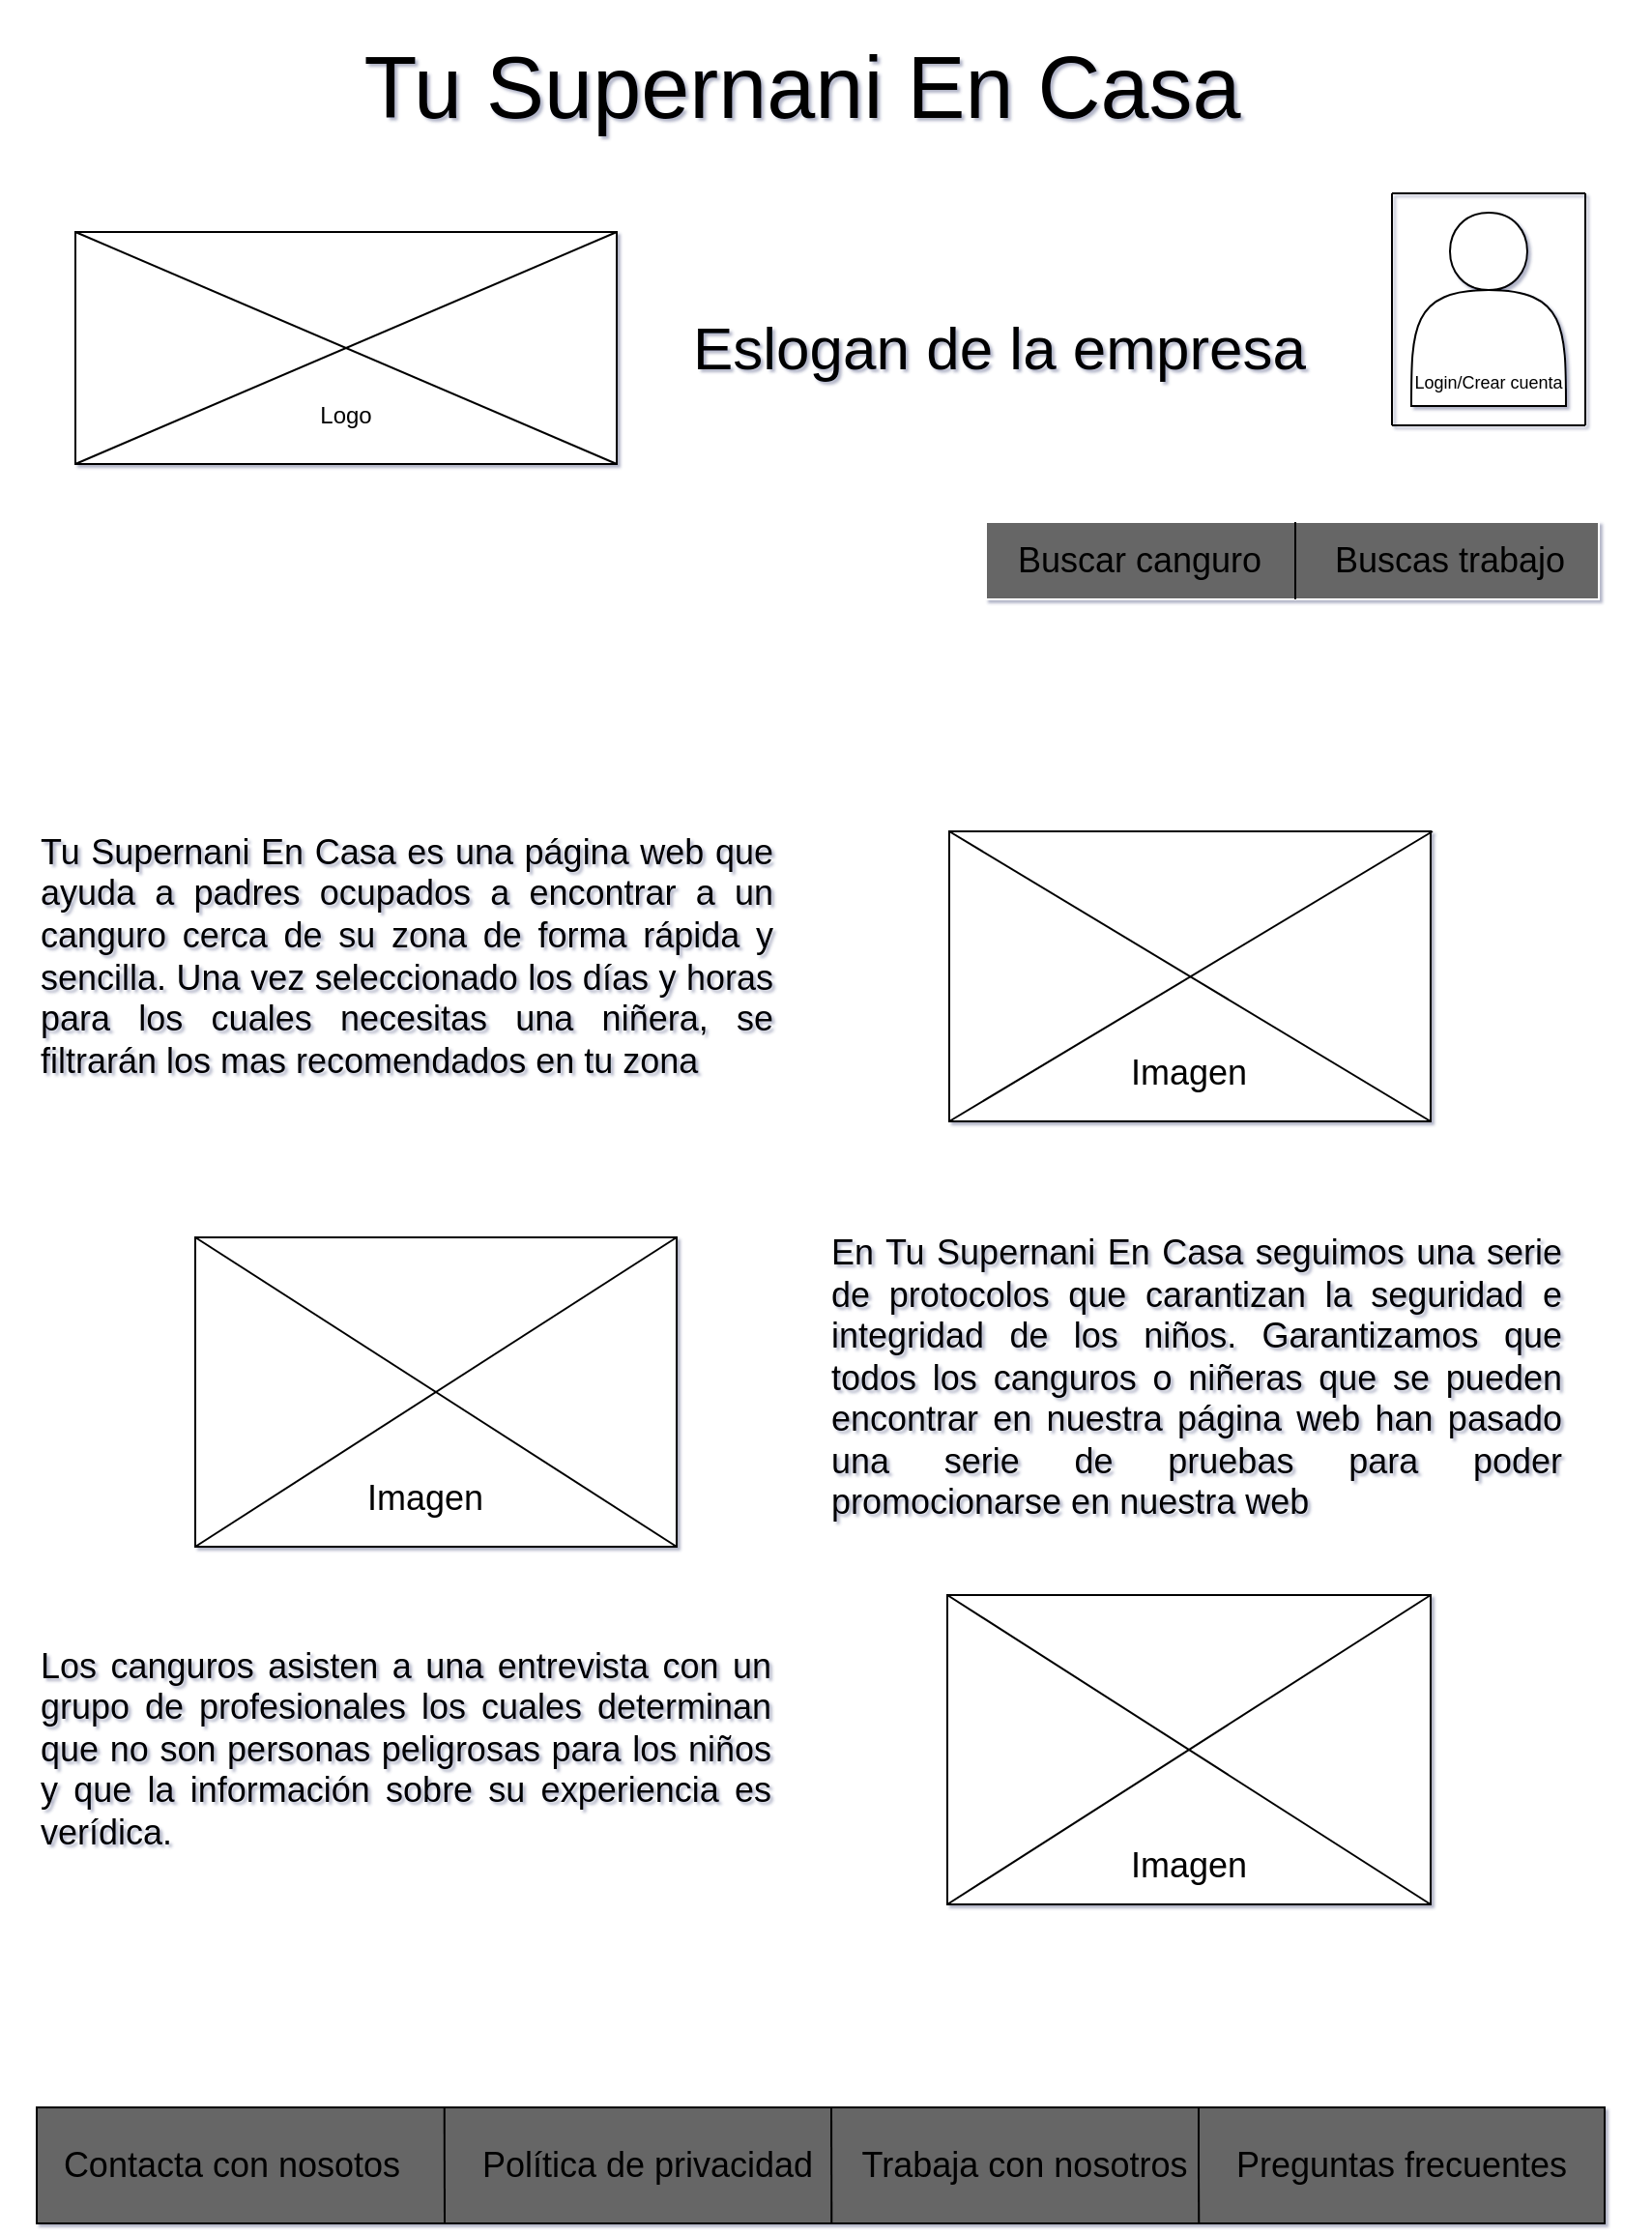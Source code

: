 <mxfile version="20.3.6" type="device" pages="2"><diagram id="v6ShTXG35zJ-u-gIJnSr" name="Página-1"><mxGraphModel dx="868" dy="482" grid="1" gridSize="10" guides="1" tooltips="1" connect="1" arrows="1" fold="1" page="1" pageScale="1" pageWidth="827" pageHeight="1169" background="#FFFFFF" math="0" shadow="1"><root><mxCell id="0"/><mxCell id="1" parent="0"/><mxCell id="N5wxSfH7SDiK28nS5StH-1" value="" style="rounded=0;whiteSpace=wrap;html=1;" parent="1" vertex="1"><mxGeometry x="39" y="130" width="280" height="120" as="geometry"/></mxCell><mxCell id="N5wxSfH7SDiK28nS5StH-2" value="" style="endArrow=none;html=1;rounded=0;entryX=1;entryY=0;entryDx=0;entryDy=0;exitX=0;exitY=1;exitDx=0;exitDy=0;" parent="1" source="N5wxSfH7SDiK28nS5StH-1" target="N5wxSfH7SDiK28nS5StH-1" edge="1"><mxGeometry width="50" height="50" relative="1" as="geometry"><mxPoint x="363" y="330" as="sourcePoint"/><mxPoint x="413" y="280" as="targetPoint"/><Array as="points"/></mxGeometry></mxCell><mxCell id="N5wxSfH7SDiK28nS5StH-3" value="" style="endArrow=none;html=1;rounded=0;exitX=0;exitY=0;exitDx=0;exitDy=0;entryX=1;entryY=1;entryDx=0;entryDy=0;" parent="1" source="N5wxSfH7SDiK28nS5StH-1" target="N5wxSfH7SDiK28nS5StH-1" edge="1"><mxGeometry width="50" height="50" relative="1" as="geometry"><mxPoint x="389" y="330" as="sourcePoint"/><mxPoint x="439" y="280" as="targetPoint"/></mxGeometry></mxCell><mxCell id="N5wxSfH7SDiK28nS5StH-4" value="&lt;font style=&quot;vertical-align: inherit;&quot;&gt;&lt;font style=&quot;vertical-align: inherit;&quot;&gt;Logo&lt;/font&gt;&lt;/font&gt;" style="text;html=1;strokeColor=none;fillColor=none;align=center;verticalAlign=middle;whiteSpace=wrap;rounded=0;" parent="1" vertex="1"><mxGeometry x="149" y="210" width="60" height="30" as="geometry"/></mxCell><mxCell id="N5wxSfH7SDiK28nS5StH-5" value="&lt;h2 style=&quot;text-align: justify; font-size: 31px;&quot;&gt;&lt;span style=&quot;font-weight: normal;&quot;&gt;Eslogan de la empresa&lt;/span&gt;&lt;/h2&gt;" style="text;html=1;strokeColor=none;fillColor=none;align=center;verticalAlign=middle;whiteSpace=wrap;rounded=0;" parent="1" vertex="1"><mxGeometry x="329" y="150" width="376" height="80" as="geometry"/></mxCell><mxCell id="N5wxSfH7SDiK28nS5StH-6" value="" style="shape=actor;whiteSpace=wrap;html=1;fontSize=31;" parent="1" vertex="1"><mxGeometry x="730" y="120" width="80" height="100" as="geometry"/></mxCell><mxCell id="N5wxSfH7SDiK28nS5StH-12" value="" style="rounded=0;whiteSpace=wrap;html=1;fontSize=18;" parent="1" vertex="1"><mxGeometry x="101" y="650" width="249" height="160" as="geometry"/></mxCell><mxCell id="N5wxSfH7SDiK28nS5StH-13" value="&lt;div style=&quot;text-align: justify;&quot;&gt;En Tu Supernani En Casa seguimos una serie de protocolos que carantizan la seguridad e integridad de los niños.&amp;nbsp;&lt;span style=&quot;background-color: initial;&quot;&gt;Garantizamos que todos los canguros o niñeras que se pueden encontrar en nuestra página web han pasado una serie de pruebas para poder promocionarse en nuestra web&lt;/span&gt;&lt;/div&gt;" style="text;html=1;strokeColor=none;fillColor=none;align=right;verticalAlign=middle;whiteSpace=wrap;rounded=0;fontSize=18;" parent="1" vertex="1"><mxGeometry x="430" y="655" width="380" height="135" as="geometry"/></mxCell><mxCell id="N5wxSfH7SDiK28nS5StH-15" value="" style="endArrow=none;html=1;rounded=0;fontSize=18;exitX=0;exitY=1;exitDx=0;exitDy=0;entryX=1;entryY=0;entryDx=0;entryDy=0;" parent="1" source="N5wxSfH7SDiK28nS5StH-12" target="N5wxSfH7SDiK28nS5StH-12" edge="1"><mxGeometry width="50" height="50" relative="1" as="geometry"><mxPoint x="390" y="770" as="sourcePoint"/><mxPoint x="440" y="720" as="targetPoint"/></mxGeometry></mxCell><mxCell id="N5wxSfH7SDiK28nS5StH-16" value="" style="endArrow=none;html=1;rounded=0;fontSize=18;entryX=0;entryY=0;entryDx=0;entryDy=0;exitX=1;exitY=1;exitDx=0;exitDy=0;" parent="1" source="N5wxSfH7SDiK28nS5StH-12" target="N5wxSfH7SDiK28nS5StH-12" edge="1"><mxGeometry width="50" height="50" relative="1" as="geometry"><mxPoint x="390" y="770" as="sourcePoint"/><mxPoint x="440" y="720" as="targetPoint"/></mxGeometry></mxCell><mxCell id="N5wxSfH7SDiK28nS5StH-17" value="Imagen" style="text;html=1;strokeColor=none;fillColor=none;align=center;verticalAlign=middle;whiteSpace=wrap;rounded=0;fontSize=18;" parent="1" vertex="1"><mxGeometry x="190" y="770" width="60" height="30" as="geometry"/></mxCell><mxCell id="N5wxSfH7SDiK28nS5StH-18" value="&lt;div style=&quot;text-align: justify;&quot;&gt;Los canguros asisten a una entrevista con un grupo de profesionales los cuales determinan que no son personas peligrosas para los niños y que la información sobre su experiencia es verídica.&lt;/div&gt;" style="text;html=1;strokeColor=none;fillColor=none;align=center;verticalAlign=middle;whiteSpace=wrap;rounded=0;fontSize=18;" parent="1" vertex="1"><mxGeometry x="20" y="840" width="380" height="150" as="geometry"/></mxCell><mxCell id="N5wxSfH7SDiK28nS5StH-19" value="" style="rounded=0;whiteSpace=wrap;html=1;fontSize=18;" parent="1" vertex="1"><mxGeometry x="490" y="835" width="250" height="160" as="geometry"/></mxCell><mxCell id="N5wxSfH7SDiK28nS5StH-20" value="" style="endArrow=none;html=1;rounded=0;fontSize=18;entryX=1;entryY=0;entryDx=0;entryDy=0;exitX=0;exitY=1;exitDx=0;exitDy=0;" parent="1" source="N5wxSfH7SDiK28nS5StH-19" target="N5wxSfH7SDiK28nS5StH-19" edge="1"><mxGeometry width="50" height="50" relative="1" as="geometry"><mxPoint x="390" y="910" as="sourcePoint"/><mxPoint x="440" y="860" as="targetPoint"/></mxGeometry></mxCell><mxCell id="N5wxSfH7SDiK28nS5StH-21" value="" style="endArrow=none;html=1;rounded=0;fontSize=18;entryX=0;entryY=0;entryDx=0;entryDy=0;exitX=1;exitY=1;exitDx=0;exitDy=0;" parent="1" source="N5wxSfH7SDiK28nS5StH-19" target="N5wxSfH7SDiK28nS5StH-19" edge="1"><mxGeometry width="50" height="50" relative="1" as="geometry"><mxPoint x="390" y="910" as="sourcePoint"/><mxPoint x="440" y="860" as="targetPoint"/></mxGeometry></mxCell><mxCell id="N5wxSfH7SDiK28nS5StH-22" value="Imagen" style="text;html=1;strokeColor=none;fillColor=none;align=center;verticalAlign=middle;whiteSpace=wrap;rounded=0;fontSize=18;" parent="1" vertex="1"><mxGeometry x="585" y="960" width="60" height="30" as="geometry"/></mxCell><mxCell id="N5wxSfH7SDiK28nS5StH-23" value="&lt;div style=&quot;text-align: justify;&quot;&gt;&lt;span style=&quot;background-color: initial;&quot;&gt;&lt;font style=&quot;font-size: 45px;&quot;&gt;Tu Supernani En Casa&lt;/font&gt;&lt;/span&gt;&lt;/div&gt;" style="text;html=1;strokeColor=none;fillColor=none;align=center;verticalAlign=middle;whiteSpace=wrap;rounded=0;fontSize=18;" parent="1" vertex="1"><mxGeometry x="125" y="10" width="580" height="90" as="geometry"/></mxCell><mxCell id="N5wxSfH7SDiK28nS5StH-24" value="&lt;div style=&quot;text-align: justify;&quot;&gt;&lt;span style=&quot;background-color: initial;&quot;&gt;&lt;font style=&quot;font-size: 9px;&quot;&gt;Login/Crear cuenta&lt;/font&gt;&lt;/span&gt;&lt;/div&gt;" style="text;html=1;strokeColor=none;fillColor=none;align=center;verticalAlign=middle;whiteSpace=wrap;rounded=0;fontSize=45;" parent="1" vertex="1"><mxGeometry x="690" y="180" width="160" height="30" as="geometry"/></mxCell><mxCell id="N5wxSfH7SDiK28nS5StH-27" value="" style="endArrow=none;html=1;rounded=0;fontSize=9;" parent="1" edge="1"><mxGeometry width="50" height="50" relative="1" as="geometry"><mxPoint x="720" y="230" as="sourcePoint"/><mxPoint x="720" y="110" as="targetPoint"/></mxGeometry></mxCell><mxCell id="N5wxSfH7SDiK28nS5StH-28" value="" style="endArrow=none;html=1;rounded=0;fontSize=9;" parent="1" edge="1"><mxGeometry width="50" height="50" relative="1" as="geometry"><mxPoint x="820" y="110" as="sourcePoint"/><mxPoint x="820" y="230" as="targetPoint"/></mxGeometry></mxCell><mxCell id="N5wxSfH7SDiK28nS5StH-29" value="" style="endArrow=none;html=1;rounded=0;fontSize=9;" parent="1" edge="1"><mxGeometry width="50" height="50" relative="1" as="geometry"><mxPoint x="820" y="110" as="sourcePoint"/><mxPoint x="720" y="110" as="targetPoint"/></mxGeometry></mxCell><mxCell id="N5wxSfH7SDiK28nS5StH-30" value="" style="endArrow=none;html=1;rounded=0;fontSize=9;" parent="1" edge="1"><mxGeometry width="50" height="50" relative="1" as="geometry"><mxPoint x="820" y="230" as="sourcePoint"/><mxPoint x="720" y="230" as="targetPoint"/></mxGeometry></mxCell><mxCell id="N5wxSfH7SDiK28nS5StH-31" value="" style="rounded=0;whiteSpace=wrap;html=1;fontSize=18;" parent="1" vertex="1"><mxGeometry x="491" y="440" width="249" height="150" as="geometry"/></mxCell><mxCell id="N5wxSfH7SDiK28nS5StH-33" value="" style="endArrow=none;html=1;rounded=0;fontSize=9;exitX=0;exitY=1;exitDx=0;exitDy=0;" parent="1" source="N5wxSfH7SDiK28nS5StH-31" edge="1"><mxGeometry width="50" height="50" relative="1" as="geometry"><mxPoint x="391" y="670" as="sourcePoint"/><mxPoint x="741" y="440" as="targetPoint"/></mxGeometry></mxCell><mxCell id="N5wxSfH7SDiK28nS5StH-34" value="" style="endArrow=none;html=1;rounded=0;fontSize=9;entryX=0;entryY=0;entryDx=0;entryDy=0;exitX=1;exitY=1;exitDx=0;exitDy=0;" parent="1" source="N5wxSfH7SDiK28nS5StH-31" target="N5wxSfH7SDiK28nS5StH-31" edge="1"><mxGeometry width="50" height="50" relative="1" as="geometry"><mxPoint x="391" y="670" as="sourcePoint"/><mxPoint x="441" y="620" as="targetPoint"/></mxGeometry></mxCell><mxCell id="N5wxSfH7SDiK28nS5StH-35" value="&lt;font style=&quot;font-size: 18px;&quot;&gt;Imagen&lt;/font&gt;" style="text;html=1;strokeColor=none;fillColor=none;align=center;verticalAlign=middle;whiteSpace=wrap;rounded=0;fontSize=9;" parent="1" vertex="1"><mxGeometry x="585" y="550" width="60" height="30" as="geometry"/></mxCell><mxCell id="N5wxSfH7SDiK28nS5StH-36" value="&lt;div style=&quot;text-align: justify;&quot;&gt;&lt;span style=&quot;background-color: initial;&quot;&gt;Tu Supernani En Casa es una página web que ayuda a padres ocupados a encontrar a un canguro cerca de su zona de forma rápida y sencilla. Una vez seleccionado los días y horas para los cuales necesitas una niñera, se filtrarán los mas recomendados en tu zona&lt;/span&gt;&lt;/div&gt;" style="text;html=1;strokeColor=none;fillColor=none;align=center;verticalAlign=middle;whiteSpace=wrap;rounded=0;fontSize=18;" parent="1" vertex="1"><mxGeometry x="20" y="380" width="381" height="250" as="geometry"/></mxCell><mxCell id="N5wxSfH7SDiK28nS5StH-37" value="" style="rounded=0;whiteSpace=wrap;html=1;fontSize=18;fillStyle=auto;fillColor=#666666;" parent="1" vertex="1"><mxGeometry x="19" y="1100" width="811" height="60" as="geometry"/></mxCell><mxCell id="N5wxSfH7SDiK28nS5StH-38" value="Contacta con nosotos" style="text;html=1;strokeColor=none;fillColor=none;align=center;verticalAlign=middle;whiteSpace=wrap;rounded=0;fillStyle=auto;fontSize=18;" parent="1" vertex="1"><mxGeometry y="1115" width="240" height="30" as="geometry"/></mxCell><mxCell id="N5wxSfH7SDiK28nS5StH-39" value="Política de privacidad" style="text;html=1;strokeColor=none;fillColor=none;align=center;verticalAlign=middle;whiteSpace=wrap;rounded=0;fillStyle=auto;fontSize=18;" parent="1" vertex="1"><mxGeometry x="230" y="1115" width="210" height="30" as="geometry"/></mxCell><mxCell id="N5wxSfH7SDiK28nS5StH-40" value="" style="endArrow=none;html=1;rounded=0;fontSize=18;entryX=0.26;entryY=0;entryDx=0;entryDy=0;entryPerimeter=0;" parent="1" target="N5wxSfH7SDiK28nS5StH-37" edge="1"><mxGeometry width="50" height="50" relative="1" as="geometry"><mxPoint x="230" y="1160" as="sourcePoint"/><mxPoint x="440" y="1070" as="targetPoint"/></mxGeometry></mxCell><mxCell id="N5wxSfH7SDiK28nS5StH-42" value="" style="endArrow=none;html=1;rounded=0;fontSize=18;entryX=0.26;entryY=0;entryDx=0;entryDy=0;entryPerimeter=0;" parent="1" edge="1"><mxGeometry width="50" height="50" relative="1" as="geometry"><mxPoint x="430.14" y="1160" as="sourcePoint"/><mxPoint x="430.0" y="1100" as="targetPoint"/></mxGeometry></mxCell><mxCell id="N5wxSfH7SDiK28nS5StH-43" value="Trabaja con nosotros" style="text;html=1;strokeColor=none;fillColor=none;align=center;verticalAlign=middle;whiteSpace=wrap;rounded=0;fillStyle=auto;fontSize=18;" parent="1" vertex="1"><mxGeometry x="430" y="1115" width="200" height="30" as="geometry"/></mxCell><mxCell id="N5wxSfH7SDiK28nS5StH-45" value="" style="endArrow=none;html=1;rounded=0;fontSize=18;entryX=0.26;entryY=0;entryDx=0;entryDy=0;entryPerimeter=0;" parent="1" edge="1"><mxGeometry width="50" height="50" relative="1" as="geometry"><mxPoint x="620.14" y="1160" as="sourcePoint"/><mxPoint x="620" y="1100" as="targetPoint"/><Array as="points"><mxPoint x="620" y="1130"/></Array></mxGeometry></mxCell><mxCell id="N5wxSfH7SDiK28nS5StH-47" value="Preguntas frecuentes" style="text;html=1;strokeColor=none;fillColor=none;align=center;verticalAlign=middle;whiteSpace=wrap;rounded=0;fillStyle=auto;fontSize=18;" parent="1" vertex="1"><mxGeometry x="620" y="1115" width="210" height="30" as="geometry"/></mxCell><mxCell id="N5wxSfH7SDiK28nS5StH-48" value="" style="rounded=0;whiteSpace=wrap;html=1;fillStyle=auto;fontSize=18;fillColor=#666666;strokeColor=#FFFFFF;" parent="1" vertex="1"><mxGeometry x="510" y="280" width="317" height="40" as="geometry"/></mxCell><mxCell id="N5wxSfH7SDiK28nS5StH-49" value="Buscar canguro" style="text;html=1;strokeColor=none;fillColor=none;align=center;verticalAlign=middle;whiteSpace=wrap;rounded=0;fillStyle=auto;fontSize=18;" parent="1" vertex="1"><mxGeometry x="510" y="285" width="159" height="30" as="geometry"/></mxCell><mxCell id="N5wxSfH7SDiK28nS5StH-50" value="Buscas trabajo" style="text;html=1;strokeColor=none;fillColor=none;align=center;verticalAlign=middle;whiteSpace=wrap;rounded=0;fillStyle=auto;fontSize=18;" parent="1" vertex="1"><mxGeometry x="660" y="285" width="180" height="30" as="geometry"/></mxCell><mxCell id="N5wxSfH7SDiK28nS5StH-51" value="" style="endArrow=none;html=1;rounded=0;fontSize=18;entryX=0.26;entryY=0;entryDx=0;entryDy=0;entryPerimeter=0;" parent="1" edge="1"><mxGeometry width="50" height="50" relative="1" as="geometry"><mxPoint x="670" y="320" as="sourcePoint"/><mxPoint x="670.0" y="280" as="targetPoint"/></mxGeometry></mxCell></root></mxGraphModel></diagram><diagram id="NtxBg1V7BI-oMBbUBqCA" name="Página-2"><mxGraphModel dx="868" dy="482" grid="1" gridSize="10" guides="1" tooltips="1" connect="1" arrows="1" fold="1" page="1" pageScale="1" pageWidth="827" pageHeight="1169" math="0" shadow="0"><root><mxCell id="0"/><mxCell id="1" parent="0"/><mxCell id="2XNUPJVEaw4lb4UGPWom-1" value="" style="shape=actor;whiteSpace=wrap;html=1;fillStyle=auto;strokeColor=#FFFFFF;fontSize=18;fillColor=#666666;" parent="1" vertex="1"><mxGeometry x="40" y="40" width="120" height="120" as="geometry"/></mxCell><mxCell id="2XNUPJVEaw4lb4UGPWom-2" value="&lt;div style=&quot;text-align: justify;&quot;&gt;&lt;span style=&quot;background-color: initial;&quot;&gt;Nombre y apellidos:.......................................................&amp;nbsp;&lt;/span&gt;&lt;/div&gt;" style="text;html=1;strokeColor=none;fillColor=none;align=center;verticalAlign=middle;whiteSpace=wrap;rounded=0;fillStyle=auto;fontSize=18;" parent="1" vertex="1"><mxGeometry x="200" y="30" width="450" height="30" as="geometry"/></mxCell><mxCell id="2XNUPJVEaw4lb4UGPWom-3" value="ID usuario" style="text;html=1;strokeColor=none;fillColor=none;align=center;verticalAlign=middle;whiteSpace=wrap;rounded=0;fillStyle=auto;fontSize=18;" parent="1" vertex="1"><mxGeometry x="40" y="165" width="120" height="30" as="geometry"/></mxCell><mxCell id="2XNUPJVEaw4lb4UGPWom-4" value="NºNiños:...................." style="text;html=1;strokeColor=none;fillColor=none;align=center;verticalAlign=middle;whiteSpace=wrap;rounded=0;fillStyle=auto;fontSize=18;" parent="1" vertex="1"><mxGeometry x="200" y="60" width="180" height="30" as="geometry"/></mxCell><mxCell id="2XNUPJVEaw4lb4UGPWom-9" value="" style="rounded=0;whiteSpace=wrap;html=1;fillStyle=auto;strokeColor=#FFFFFF;fontSize=18;fillColor=#666666;" parent="1" vertex="1"><mxGeometry x="680" y="40" width="120" height="60" as="geometry"/></mxCell><mxCell id="2XNUPJVEaw4lb4UGPWom-10" value="Agregar Niño" style="text;html=1;strokeColor=none;fillColor=none;align=center;verticalAlign=middle;whiteSpace=wrap;rounded=0;fillStyle=auto;fontSize=18;" parent="1" vertex="1"><mxGeometry x="680" y="55" width="120" height="30" as="geometry"/></mxCell><mxCell id="2XNUPJVEaw4lb4UGPWom-12" value="" style="rounded=0;whiteSpace=wrap;html=1;fillStyle=auto;strokeColor=#d6b656;fontSize=18;fillColor=#fff2cc;" parent="1" vertex="1"><mxGeometry x="390" y="195" width="220" height="40" as="geometry"/></mxCell><mxCell id="2XNUPJVEaw4lb4UGPWom-18" style="edgeStyle=orthogonalEdgeStyle;rounded=0;orthogonalLoop=1;jettySize=auto;html=1;exitX=0.5;exitY=1;exitDx=0;exitDy=0;entryX=0.5;entryY=0;entryDx=0;entryDy=0;fontSize=18;" parent="1" source="2XNUPJVEaw4lb4UGPWom-13" target="2XNUPJVEaw4lb4UGPWom-17" edge="1"><mxGeometry relative="1" as="geometry"/></mxCell><mxCell id="2XNUPJVEaw4lb4UGPWom-13" value="Paula&amp;nbsp; &amp;nbsp; &amp;nbsp; &amp;nbsp; &amp;nbsp; &amp;nbsp; &amp;nbsp; &amp;nbsp; &amp;nbsp; &amp;nbsp; &amp;nbsp; &amp;nbsp; &amp;nbsp; &amp;nbsp; &amp;nbsp; v" style="text;html=1;strokeColor=none;fillColor=none;align=center;verticalAlign=middle;whiteSpace=wrap;rounded=0;fillStyle=auto;fontSize=18;" parent="1" vertex="1"><mxGeometry x="390" y="200" width="220" height="30" as="geometry"/></mxCell><mxCell id="2XNUPJVEaw4lb4UGPWom-15" value="" style="rounded=0;whiteSpace=wrap;html=1;fillStyle=hatch;strokeColor=#000000;fontSize=18;fillColor=none;" parent="1" vertex="1"><mxGeometry x="580" y="195" width="30" height="40" as="geometry"/></mxCell><mxCell id="2XNUPJVEaw4lb4UGPWom-16" value="" style="rounded=0;whiteSpace=wrap;html=1;fillStyle=auto;strokeColor=#d6b656;fontSize=18;fillColor=#fff2cc;" parent="1" vertex="1"><mxGeometry x="390" y="235" width="220" height="185" as="geometry"/></mxCell><mxCell id="2XNUPJVEaw4lb4UGPWom-17" value="Nombre: Paula Rodriguez" style="text;html=1;strokeColor=none;fillColor=none;align=center;verticalAlign=middle;whiteSpace=wrap;rounded=0;fillStyle=auto;fontSize=18;" parent="1" vertex="1"><mxGeometry x="390" y="235" width="220" height="30" as="geometry"/></mxCell><mxCell id="2XNUPJVEaw4lb4UGPWom-19" value="" style="endArrow=none;html=1;rounded=0;fontSize=18;exitX=0;exitY=1;exitDx=0;exitDy=0;entryX=1;entryY=1;entryDx=0;entryDy=0;" parent="1" source="2XNUPJVEaw4lb4UGPWom-17" target="2XNUPJVEaw4lb4UGPWom-17" edge="1"><mxGeometry width="50" height="50" relative="1" as="geometry"><mxPoint x="580" y="285" as="sourcePoint"/><mxPoint x="630" y="235" as="targetPoint"/></mxGeometry></mxCell><mxCell id="2XNUPJVEaw4lb4UGPWom-20" value="&lt;div style=&quot;text-align: justify;&quot;&gt;&lt;span style=&quot;background-color: initial;&quot;&gt;Edad: 6 años&lt;/span&gt;&lt;/div&gt;" style="text;html=1;strokeColor=none;fillColor=none;align=center;verticalAlign=middle;whiteSpace=wrap;rounded=0;fillStyle=auto;fontSize=18;" parent="1" vertex="1"><mxGeometry x="390" y="265" width="120" height="30" as="geometry"/></mxCell><mxCell id="2XNUPJVEaw4lb4UGPWom-21" value="" style="endArrow=none;html=1;rounded=0;fontSize=18;exitX=0;exitY=1;exitDx=0;exitDy=0;entryX=1;entryY=1;entryDx=0;entryDy=0;" parent="1" edge="1"><mxGeometry width="50" height="50" relative="1" as="geometry"><mxPoint x="390" y="295" as="sourcePoint"/><mxPoint x="610" y="295" as="targetPoint"/></mxGeometry></mxCell><mxCell id="2XNUPJVEaw4lb4UGPWom-22" value="Padece enfermedad: No" style="text;html=1;strokeColor=none;fillColor=none;align=center;verticalAlign=middle;whiteSpace=wrap;rounded=0;fillStyle=auto;fontSize=18;" parent="1" vertex="1"><mxGeometry x="390" y="295" width="210" height="30" as="geometry"/></mxCell><mxCell id="2XNUPJVEaw4lb4UGPWom-23" value="" style="endArrow=none;html=1;rounded=0;fontSize=18;exitX=0;exitY=1;exitDx=0;exitDy=0;entryX=1;entryY=1;entryDx=0;entryDy=0;" parent="1" edge="1"><mxGeometry width="50" height="50" relative="1" as="geometry"><mxPoint x="390" y="325" as="sourcePoint"/><mxPoint x="610" y="325" as="targetPoint"/></mxGeometry></mxCell><mxCell id="2XNUPJVEaw4lb4UGPWom-24" value="Alergias/Intolerancias: Si&amp;nbsp;" style="text;html=1;strokeColor=none;fillColor=none;align=center;verticalAlign=middle;whiteSpace=wrap;rounded=0;fillStyle=auto;fontSize=18;" parent="1" vertex="1"><mxGeometry x="390" y="325" width="220" height="30" as="geometry"/></mxCell><mxCell id="2XNUPJVEaw4lb4UGPWom-25" value="" style="endArrow=none;html=1;rounded=0;fontSize=18;exitX=0;exitY=1;exitDx=0;exitDy=0;entryX=1;entryY=1;entryDx=0;entryDy=0;" parent="1" edge="1"><mxGeometry width="50" height="50" relative="1" as="geometry"><mxPoint x="390" y="355" as="sourcePoint"/><mxPoint x="610" y="355" as="targetPoint"/></mxGeometry></mxCell><mxCell id="2XNUPJVEaw4lb4UGPWom-26" value="Historial médico: https......." style="text;html=1;strokeColor=none;fillColor=none;align=center;verticalAlign=middle;whiteSpace=wrap;rounded=0;fillStyle=auto;fontSize=18;" parent="1" vertex="1"><mxGeometry x="390" y="355" width="220" height="25" as="geometry"/></mxCell><mxCell id="2XNUPJVEaw4lb4UGPWom-27" value="Lactosa" style="rounded=0;whiteSpace=wrap;html=1;fillStyle=auto;strokeColor=#d6b656;fontSize=18;fillColor=#fff2cc;" parent="1" vertex="1"><mxGeometry x="610" y="325" width="80" height="30" as="geometry"/></mxCell><mxCell id="2XNUPJVEaw4lb4UGPWom-29" value="Localidad:........................................." style="text;html=1;strokeColor=none;fillColor=none;align=center;verticalAlign=middle;whiteSpace=wrap;rounded=0;fillStyle=auto;fontSize=18;" parent="1" vertex="1"><mxGeometry x="200" y="90" width="300" height="30" as="geometry"/></mxCell><mxCell id="2XNUPJVEaw4lb4UGPWom-30" value="Municipio:..................................." style="text;html=1;strokeColor=none;fillColor=none;align=center;verticalAlign=middle;whiteSpace=wrap;rounded=0;fillStyle=auto;fontSize=18;" parent="1" vertex="1"><mxGeometry x="200" y="120" width="270" height="30" as="geometry"/></mxCell><mxCell id="2XNUPJVEaw4lb4UGPWom-33" value="Domicilio:......................................" style="text;html=1;strokeColor=none;fillColor=none;align=center;verticalAlign=middle;whiteSpace=wrap;rounded=0;fillStyle=auto;fontSize=18;" parent="1" vertex="1"><mxGeometry x="200" y="150" width="280" height="30" as="geometry"/></mxCell><mxCell id="2XNUPJVEaw4lb4UGPWom-35" value="" style="rounded=0;whiteSpace=wrap;html=1;fillStyle=auto;strokeColor=#d6b656;fontSize=18;fillColor=#fff2cc;" parent="1" vertex="1"><mxGeometry x="390" y="430" width="220" height="40" as="geometry"/></mxCell><mxCell id="2XNUPJVEaw4lb4UGPWom-36" style="edgeStyle=orthogonalEdgeStyle;rounded=0;orthogonalLoop=1;jettySize=auto;html=1;exitX=0.5;exitY=1;exitDx=0;exitDy=0;entryX=0.5;entryY=0;entryDx=0;entryDy=0;fontSize=18;" parent="1" source="2XNUPJVEaw4lb4UGPWom-37" target="2XNUPJVEaw4lb4UGPWom-40" edge="1"><mxGeometry relative="1" as="geometry"/></mxCell><mxCell id="2XNUPJVEaw4lb4UGPWom-37" value="Miguel&amp;nbsp; &amp;nbsp; &amp;nbsp; &amp;nbsp; &amp;nbsp; &amp;nbsp; &amp;nbsp; &amp;nbsp; &amp;nbsp; &amp;nbsp; &amp;nbsp; &amp;nbsp; &amp;nbsp; &amp;nbsp; v" style="text;html=1;strokeColor=none;fillColor=none;align=center;verticalAlign=middle;whiteSpace=wrap;rounded=0;fillStyle=auto;fontSize=18;" parent="1" vertex="1"><mxGeometry x="380" y="435" width="240" height="30" as="geometry"/></mxCell><mxCell id="2XNUPJVEaw4lb4UGPWom-38" value="" style="rounded=0;whiteSpace=wrap;html=1;fillStyle=hatch;strokeColor=#000000;fontSize=18;fillColor=none;" parent="1" vertex="1"><mxGeometry x="580" y="430" width="30" height="40" as="geometry"/></mxCell><mxCell id="2XNUPJVEaw4lb4UGPWom-39" value="" style="rounded=0;whiteSpace=wrap;html=1;fillStyle=auto;strokeColor=#d6b656;fontSize=18;fillColor=#fff2cc;" parent="1" vertex="1"><mxGeometry x="390" y="470" width="220" height="180" as="geometry"/></mxCell><mxCell id="2XNUPJVEaw4lb4UGPWom-40" value="Nombre: Miguel Rodriguez" style="text;html=1;strokeColor=none;fillColor=none;align=center;verticalAlign=middle;whiteSpace=wrap;rounded=0;fillStyle=auto;fontSize=18;" parent="1" vertex="1"><mxGeometry x="390" y="470" width="220" height="30" as="geometry"/></mxCell><mxCell id="2XNUPJVEaw4lb4UGPWom-41" value="" style="endArrow=none;html=1;rounded=0;fontSize=18;exitX=0;exitY=1;exitDx=0;exitDy=0;entryX=1;entryY=1;entryDx=0;entryDy=0;" parent="1" source="2XNUPJVEaw4lb4UGPWom-40" target="2XNUPJVEaw4lb4UGPWom-40" edge="1"><mxGeometry width="50" height="50" relative="1" as="geometry"><mxPoint x="580" y="520" as="sourcePoint"/><mxPoint x="630" y="470" as="targetPoint"/></mxGeometry></mxCell><mxCell id="2XNUPJVEaw4lb4UGPWom-42" value="&lt;div style=&quot;text-align: justify;&quot;&gt;&lt;span style=&quot;background-color: initial;&quot;&gt;Edad: 4 años&lt;/span&gt;&lt;/div&gt;" style="text;html=1;strokeColor=none;fillColor=none;align=center;verticalAlign=middle;whiteSpace=wrap;rounded=0;fillStyle=auto;fontSize=18;" parent="1" vertex="1"><mxGeometry x="390" y="500" width="120" height="30" as="geometry"/></mxCell><mxCell id="2XNUPJVEaw4lb4UGPWom-43" value="" style="endArrow=none;html=1;rounded=0;fontSize=18;exitX=0;exitY=1;exitDx=0;exitDy=0;entryX=1;entryY=1;entryDx=0;entryDy=0;" parent="1" edge="1"><mxGeometry width="50" height="50" relative="1" as="geometry"><mxPoint x="390" y="530" as="sourcePoint"/><mxPoint x="610" y="530" as="targetPoint"/></mxGeometry></mxCell><mxCell id="2XNUPJVEaw4lb4UGPWom-44" value="Padece enfermedad: Si&amp;nbsp;" style="text;html=1;strokeColor=none;fillColor=none;align=center;verticalAlign=middle;whiteSpace=wrap;rounded=0;fillStyle=auto;fontSize=18;" parent="1" vertex="1"><mxGeometry x="390" y="530" width="210" height="30" as="geometry"/></mxCell><mxCell id="2XNUPJVEaw4lb4UGPWom-45" value="" style="endArrow=none;html=1;rounded=0;fontSize=18;exitX=0;exitY=1;exitDx=0;exitDy=0;entryX=1;entryY=1;entryDx=0;entryDy=0;" parent="1" edge="1"><mxGeometry width="50" height="50" relative="1" as="geometry"><mxPoint x="390" y="560" as="sourcePoint"/><mxPoint x="610" y="560" as="targetPoint"/></mxGeometry></mxCell><mxCell id="2XNUPJVEaw4lb4UGPWom-46" value="Alergias/Intolerancias: No&amp;nbsp;" style="text;html=1;strokeColor=none;fillColor=none;align=center;verticalAlign=middle;whiteSpace=wrap;rounded=0;fillStyle=auto;fontSize=18;" parent="1" vertex="1"><mxGeometry x="390" y="560" width="220" height="30" as="geometry"/></mxCell><mxCell id="2XNUPJVEaw4lb4UGPWom-47" value="" style="endArrow=none;html=1;rounded=0;fontSize=18;exitX=0;exitY=1;exitDx=0;exitDy=0;entryX=1;entryY=1;entryDx=0;entryDy=0;" parent="1" edge="1"><mxGeometry width="50" height="50" relative="1" as="geometry"><mxPoint x="390" y="590" as="sourcePoint"/><mxPoint x="610" y="590" as="targetPoint"/></mxGeometry></mxCell><mxCell id="2XNUPJVEaw4lb4UGPWom-48" value="Historial médico: https......." style="text;html=1;strokeColor=none;fillColor=none;align=center;verticalAlign=middle;whiteSpace=wrap;rounded=0;fillStyle=auto;fontSize=18;" parent="1" vertex="1"><mxGeometry x="390" y="590" width="220" height="30" as="geometry"/></mxCell><mxCell id="2XNUPJVEaw4lb4UGPWom-51" value="Fibrosis Quística" style="rounded=0;whiteSpace=wrap;html=1;fillStyle=auto;strokeColor=#d6b656;fontSize=18;fillColor=#fff2cc;" parent="1" vertex="1"><mxGeometry x="610" y="530" width="150" height="30" as="geometry"/></mxCell><mxCell id="2XNUPJVEaw4lb4UGPWom-52" value="&lt;ul&gt;&lt;li&gt;Buscar canguro&lt;/li&gt;&lt;/ul&gt;" style="text;html=1;strokeColor=none;fillColor=none;align=center;verticalAlign=middle;whiteSpace=wrap;rounded=0;fillStyle=auto;fontSize=18;" parent="1" vertex="1"><mxGeometry y="210" width="170" height="30" as="geometry"/></mxCell><mxCell id="2XNUPJVEaw4lb4UGPWom-53" value="&lt;div style=&quot;text-align: justify;&quot;&gt;&lt;ul&gt;&lt;li&gt;Historial*1&lt;/li&gt;&lt;/ul&gt;&lt;/div&gt;" style="text;html=1;strokeColor=none;fillColor=none;align=center;verticalAlign=middle;whiteSpace=wrap;rounded=0;fillStyle=auto;fontSize=18;" parent="1" vertex="1"><mxGeometry y="250" width="130" height="30" as="geometry"/></mxCell><mxCell id="2XNUPJVEaw4lb4UGPWom-55" value="&lt;div style=&quot;text-align: justify;&quot;&gt;&lt;ul&gt;&lt;li&gt;Correo*2&lt;/li&gt;&lt;/ul&gt;&lt;/div&gt;" style="text;html=1;strokeColor=none;fillColor=none;align=center;verticalAlign=middle;whiteSpace=wrap;rounded=0;fillStyle=auto;fontSize=18;" parent="1" vertex="1"><mxGeometry x="10" y="295" width="100" height="30" as="geometry"/></mxCell><mxCell id="2XNUPJVEaw4lb4UGPWom-59" value="" style="endArrow=none;html=1;rounded=0;fontSize=18;exitX=0;exitY=1;exitDx=0;exitDy=0;entryX=1;entryY=1;entryDx=0;entryDy=0;" parent="1" edge="1"><mxGeometry width="50" height="50" relative="1" as="geometry"><mxPoint x="390" y="385" as="sourcePoint"/><mxPoint x="610" y="385" as="targetPoint"/></mxGeometry></mxCell><mxCell id="2XNUPJVEaw4lb4UGPWom-60" value="&lt;div style=&quot;text-align: justify;&quot;&gt;&lt;span style=&quot;font-size: 18px;&quot;&gt;Atención especial: No&lt;/span&gt;&lt;/div&gt;" style="text;html=1;strokeColor=none;fillColor=none;align=center;verticalAlign=middle;whiteSpace=wrap;rounded=0;fillStyle=auto;fontSize=31;" parent="1" vertex="1"><mxGeometry x="390" y="380" width="190" height="40" as="geometry"/></mxCell><mxCell id="2XNUPJVEaw4lb4UGPWom-63" value="" style="endArrow=none;html=1;rounded=0;fontSize=18;exitX=0;exitY=1;exitDx=0;exitDy=0;entryX=1;entryY=1;entryDx=0;entryDy=0;" parent="1" edge="1"><mxGeometry width="50" height="50" relative="1" as="geometry"><mxPoint x="390" y="620" as="sourcePoint"/><mxPoint x="610" y="620" as="targetPoint"/></mxGeometry></mxCell><mxCell id="2XNUPJVEaw4lb4UGPWom-64" value="Atención especial: Si" style="text;html=1;strokeColor=none;fillColor=none;align=center;verticalAlign=middle;whiteSpace=wrap;rounded=0;fillStyle=auto;fontSize=18;" parent="1" vertex="1"><mxGeometry x="390" y="620" width="180" height="30" as="geometry"/></mxCell><mxCell id="2XNUPJVEaw4lb4UGPWom-66" value="&lt;ul&gt;&lt;li&gt;Métodos de pago*3&lt;/li&gt;&lt;/ul&gt;" style="text;html=1;strokeColor=none;fillColor=none;align=center;verticalAlign=middle;whiteSpace=wrap;rounded=0;fillStyle=auto;fontSize=18;" parent="1" vertex="1"><mxGeometry y="340" width="200" height="30" as="geometry"/></mxCell><mxCell id="2XNUPJVEaw4lb4UGPWom-68" value="" style="shape=curlyBracket;whiteSpace=wrap;html=1;rounded=1;flipH=1;fillStyle=auto;strokeColor=#000000;fontSize=18;fillColor=#666666;size=0.5;" parent="1" vertex="1"><mxGeometry x="200" y="250" width="20" height="120" as="geometry"/></mxCell><mxCell id="2XNUPJVEaw4lb4UGPWom-70" value="desplegables" style="text;html=1;strokeColor=none;fillColor=none;align=center;verticalAlign=middle;whiteSpace=wrap;rounded=0;fillStyle=auto;fontSize=18;" parent="1" vertex="1"><mxGeometry x="230" y="260" width="100" height="100" as="geometry"/></mxCell><mxCell id="NHb-0Qe2t1u7yQfBaq8t-1" value="" style="rounded=0;whiteSpace=wrap;html=1;fillColor=#fff2cc;strokeColor=#d6b656;" vertex="1" parent="1"><mxGeometry x="390" y="660" width="220" height="40" as="geometry"/></mxCell><mxCell id="NHb-0Qe2t1u7yQfBaq8t-2" value="&lt;div style=&quot;text-align: justify; font-size: 18px;&quot;&gt;Marcos&amp;nbsp; &amp;nbsp; &amp;nbsp; &amp;nbsp; &amp;nbsp; &amp;nbsp; &amp;nbsp; &amp;nbsp; &amp;nbsp; &amp;nbsp; &amp;nbsp; &amp;nbsp; &amp;nbsp; &amp;nbsp;v&lt;/div&gt;" style="text;html=1;strokeColor=none;fillColor=none;align=center;verticalAlign=middle;whiteSpace=wrap;rounded=0;" vertex="1" parent="1"><mxGeometry x="390" y="665" width="220" height="30" as="geometry"/></mxCell><mxCell id="NHb-0Qe2t1u7yQfBaq8t-3" value="" style="rounded=0;whiteSpace=wrap;html=1;fillStyle=hatch;strokeColor=#000000;fontSize=18;fillColor=none;" vertex="1" parent="1"><mxGeometry x="580" y="660" width="30" height="40" as="geometry"/></mxCell><mxCell id="NHb-0Qe2t1u7yQfBaq8t-5" value="" style="rounded=0;whiteSpace=wrap;html=1;fontSize=18;fillColor=#dae8fc;strokeColor=#6c8ebf;" vertex="1" parent="1"><mxGeometry x="20" y="400" width="350" height="350" as="geometry"/></mxCell><mxCell id="NHb-0Qe2t1u7yQfBaq8t-6" value="Historial*1" style="text;html=1;strokeColor=none;fillColor=none;align=center;verticalAlign=middle;whiteSpace=wrap;rounded=0;fontSize=18;" vertex="1" parent="1"><mxGeometry x="30" y="405" width="120" height="30" as="geometry"/></mxCell><mxCell id="NHb-0Qe2t1u7yQfBaq8t-7" value="Contrato 12/02/2021 Lucia Pascual&amp;nbsp; &amp;nbsp; v&amp;nbsp;" style="rounded=0;whiteSpace=wrap;html=1;fontSize=18;fillColor=#f8cecc;strokeColor=#b85450;" vertex="1" parent="1"><mxGeometry x="30" y="700" width="320" height="40" as="geometry"/></mxCell><mxCell id="NHb-0Qe2t1u7yQfBaq8t-8" value="" style="rounded=0;whiteSpace=wrap;html=1;fillStyle=hatch;strokeColor=#000000;fontSize=18;fillColor=none;" vertex="1" parent="1"><mxGeometry x="320" y="700" width="30" height="40" as="geometry"/></mxCell><mxCell id="NHb-0Qe2t1u7yQfBaq8t-10" value="Contrato 23/04/2021 Daniel Núñez&amp;nbsp; &amp;nbsp; &amp;nbsp;v&amp;nbsp;" style="rounded=0;whiteSpace=wrap;html=1;fontSize=18;fillColor=#f8cecc;strokeColor=#b85450;" vertex="1" parent="1"><mxGeometry x="30" y="650" width="320" height="40" as="geometry"/></mxCell><mxCell id="NHb-0Qe2t1u7yQfBaq8t-11" value="Contrato 08/06/2021 Alfonso Martín&amp;nbsp; &amp;nbsp;v&amp;nbsp;" style="rounded=0;whiteSpace=wrap;html=1;fontSize=18;fillColor=#f8cecc;strokeColor=#b85450;" vertex="1" parent="1"><mxGeometry x="30" y="430" width="320" height="40" as="geometry"/></mxCell><mxCell id="NHb-0Qe2t1u7yQfBaq8t-13" value="" style="rounded=0;whiteSpace=wrap;html=1;fillStyle=hatch;strokeColor=#000000;fontSize=18;fillColor=none;" vertex="1" parent="1"><mxGeometry x="320" y="650" width="30" height="40" as="geometry"/></mxCell><mxCell id="NHb-0Qe2t1u7yQfBaq8t-14" value="" style="rounded=0;whiteSpace=wrap;html=1;fillStyle=hatch;strokeColor=#000000;fontSize=18;fillColor=none;" vertex="1" parent="1"><mxGeometry x="320" y="430" width="30" height="40" as="geometry"/></mxCell><mxCell id="NHb-0Qe2t1u7yQfBaq8t-15" value="&lt;div style=&quot;text-align: justify;&quot;&gt;&lt;/div&gt;" style="rounded=0;whiteSpace=wrap;html=1;fontSize=18;fillColor=#f8cecc;strokeColor=#b85450;" vertex="1" parent="1"><mxGeometry x="30" y="470" width="320" height="120" as="geometry"/></mxCell><mxCell id="NHb-0Qe2t1u7yQfBaq8t-16" value="&lt;div style=&quot;text-align: justify;&quot;&gt;&lt;span style=&quot;background-color: initial;&quot;&gt;Canguro: Alfonso Martín Gallardo&amp;nbsp; &amp;nbsp; &amp;nbsp; &amp;nbsp; &amp;nbsp;&lt;/span&gt;&lt;/div&gt;" style="text;html=1;strokeColor=none;fillColor=none;align=center;verticalAlign=middle;whiteSpace=wrap;rounded=0;fontSize=18;" vertex="1" parent="1"><mxGeometry x="30" y="470" width="320" height="30" as="geometry"/></mxCell><mxCell id="NHb-0Qe2t1u7yQfBaq8t-17" value="Duración 08/06/2021-13/06/2021&amp;nbsp; &amp;nbsp; &amp;nbsp; &amp;nbsp; &amp;nbsp;&amp;nbsp;" style="text;html=1;strokeColor=none;fillColor=none;align=center;verticalAlign=middle;whiteSpace=wrap;rounded=0;fontSize=18;" vertex="1" parent="1"><mxGeometry x="30" y="500" width="320" height="30" as="geometry"/></mxCell><mxCell id="NHb-0Qe2t1u7yQfBaq8t-18" value="&lt;div style=&quot;text-align: justify;&quot;&gt;Coste total: 192€&amp;nbsp; &amp;nbsp; &amp;nbsp; &amp;nbsp; &amp;nbsp; &amp;nbsp; &amp;nbsp; &amp;nbsp; &amp;nbsp; &amp;nbsp; &amp;nbsp; &amp;nbsp; &amp;nbsp; &amp;nbsp; &amp;nbsp; &amp;nbsp; &amp;nbsp; &amp;nbsp;&lt;/div&gt;" style="text;html=1;strokeColor=none;fillColor=none;align=center;verticalAlign=middle;whiteSpace=wrap;rounded=0;fontSize=18;" vertex="1" parent="1"><mxGeometry x="30" y="560" width="320" height="30" as="geometry"/></mxCell><mxCell id="NHb-0Qe2t1u7yQfBaq8t-19" value="Horas al día: 4 horas de 14:00 a 18:00&amp;nbsp;" style="text;html=1;strokeColor=none;fillColor=none;align=center;verticalAlign=middle;whiteSpace=wrap;rounded=0;fontSize=18;" vertex="1" parent="1"><mxGeometry x="30" y="530" width="320" height="30" as="geometry"/></mxCell><mxCell id="NHb-0Qe2t1u7yQfBaq8t-21" value="" style="rounded=0;whiteSpace=wrap;html=1;fontSize=18;fillColor=#f8cecc;strokeColor=#b85450;" vertex="1" parent="1"><mxGeometry x="30" y="600" width="320" height="40" as="geometry"/></mxCell><mxCell id="NHb-0Qe2t1u7yQfBaq8t-22" value="" style="rounded=0;whiteSpace=wrap;html=1;fillStyle=hatch;strokeColor=#000000;fontSize=18;fillColor=none;" vertex="1" parent="1"><mxGeometry x="320" y="600" width="30" height="40" as="geometry"/></mxCell><mxCell id="NHb-0Qe2t1u7yQfBaq8t-23" value="Contrato 12/05/2021 Marta Gómez&amp;nbsp; &amp;nbsp; v&amp;nbsp;" style="text;html=1;strokeColor=none;fillColor=none;align=center;verticalAlign=middle;whiteSpace=wrap;rounded=0;fontSize=18;" vertex="1" parent="1"><mxGeometry x="30" y="605" width="320" height="30" as="geometry"/></mxCell><mxCell id="NHb-0Qe2t1u7yQfBaq8t-24" value="" style="rounded=0;whiteSpace=wrap;html=1;fontSize=18;fillColor=#CCCCCC;" vertex="1" parent="1"><mxGeometry x="360" y="400" width="10" height="350" as="geometry"/></mxCell><mxCell id="NHb-0Qe2t1u7yQfBaq8t-25" value="" style="rounded=1;whiteSpace=wrap;html=1;fontSize=18;fillColor=#999999;arcSize=50;" vertex="1" parent="1"><mxGeometry x="360" y="400" width="10" height="60" as="geometry"/></mxCell><mxCell id="NHb-0Qe2t1u7yQfBaq8t-27" value="" style="rounded=0;whiteSpace=wrap;html=1;fontSize=18;fillColor=#dae8fc;strokeColor=#6c8ebf;" vertex="1" parent="1"><mxGeometry x="20" y="780" width="350" height="350" as="geometry"/></mxCell><mxCell id="NHb-0Qe2t1u7yQfBaq8t-28" value="Correo *2" style="text;html=1;strokeColor=none;fillColor=none;align=center;verticalAlign=middle;whiteSpace=wrap;rounded=0;fontSize=18;" vertex="1" parent="1"><mxGeometry x="20" y="780" width="110" height="30" as="geometry"/></mxCell><mxCell id="NHb-0Qe2t1u7yQfBaq8t-29" value="&lt;div style=&quot;text-align: justify;&quot;&gt;&lt;/div&gt;" style="rounded=1;whiteSpace=wrap;html=1;fontSize=18;fillColor=#e1d5e7;strokeColor=#9673a6;arcSize=27;" vertex="1" parent="1"><mxGeometry x="30" y="970" width="320" height="150" as="geometry"/></mxCell><mxCell id="NHb-0Qe2t1u7yQfBaq8t-31" value="&lt;font style=&quot;font-size: 17px;&quot;&gt;María a aceptado su petición 14/09/21&lt;/font&gt;&lt;div style=&quot;text-align: justify;&quot;&gt;&lt;/div&gt;" style="rounded=1;whiteSpace=wrap;html=1;fontSize=18;fillColor=#e1d5e7;strokeColor=#9673a6;arcSize=27;" vertex="1" parent="1"><mxGeometry x="30" y="810" width="320" height="40" as="geometry"/></mxCell><mxCell id="NHb-0Qe2t1u7yQfBaq8t-32" value="&lt;font style=&quot;font-size: 17px;&quot;&gt;Romeo a aceptado su petición 30/09/21&lt;/font&gt;&lt;div style=&quot;text-align: justify;&quot;&gt;&lt;/div&gt;" style="rounded=1;whiteSpace=wrap;html=1;fontSize=18;fillColor=#e1d5e7;strokeColor=#9673a6;arcSize=27;" vertex="1" parent="1"><mxGeometry x="30" y="860" width="320" height="40" as="geometry"/></mxCell><mxCell id="NHb-0Qe2t1u7yQfBaq8t-33" value="&lt;font style=&quot;font-size: 17px;&quot;&gt;Pedro a rechazado su petición 14/10/21&lt;/font&gt;&lt;div style=&quot;text-align: justify;&quot;&gt;&lt;/div&gt;" style="rounded=1;whiteSpace=wrap;html=1;fontSize=18;fillColor=#e1d5e7;strokeColor=#9673a6;arcSize=27;" vertex="1" parent="1"><mxGeometry x="30" y="910" width="320" height="40" as="geometry"/></mxCell><mxCell id="NHb-0Qe2t1u7yQfBaq8t-35" value="María a aceptado su petición 20/10/21&lt;div style=&quot;text-align: justify;&quot;&gt;&lt;/div&gt;" style="rounded=1;whiteSpace=wrap;html=1;fontSize=18;fillColor=#e1d5e7;strokeColor=#9673a6;arcSize=27;" vertex="1" parent="1"><mxGeometry x="30" y="960" width="320" height="40" as="geometry"/></mxCell><mxCell id="NHb-0Qe2t1u7yQfBaq8t-36" value="Canguro: María Ortiz Carretero&amp;nbsp; &amp;nbsp; &amp;nbsp; &amp;nbsp; &amp;nbsp; &amp;nbsp;&amp;nbsp;" style="text;html=1;strokeColor=none;fillColor=none;align=center;verticalAlign=middle;whiteSpace=wrap;rounded=0;fontSize=17;" vertex="1" parent="1"><mxGeometry x="35" y="1000" width="295" height="30" as="geometry"/></mxCell><mxCell id="NHb-0Qe2t1u7yQfBaq8t-37" value="Fecha: 22/10/21-26/10/21&amp;nbsp; &amp;nbsp; &amp;nbsp; &amp;nbsp; &amp;nbsp; &amp;nbsp; &amp;nbsp; &amp;nbsp; &amp;nbsp; &amp;nbsp; &amp;nbsp;&amp;nbsp;" style="text;html=1;strokeColor=none;fillColor=none;align=center;verticalAlign=middle;whiteSpace=wrap;rounded=0;fontSize=17;" vertex="1" parent="1"><mxGeometry x="35" y="1030" width="305" height="30" as="geometry"/></mxCell></root></mxGraphModel></diagram></mxfile>